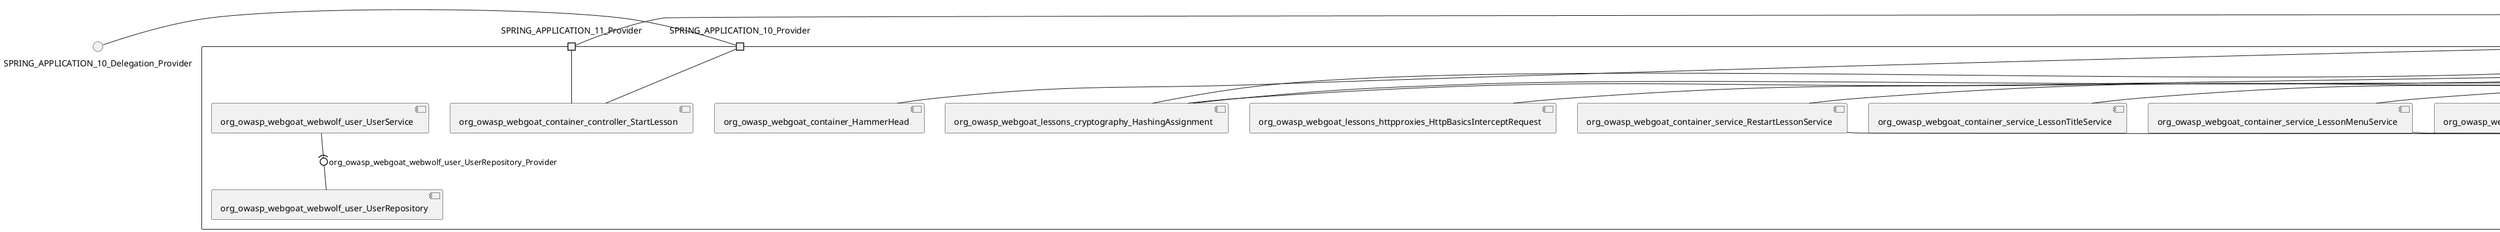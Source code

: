 @startuml
skinparam fixCircleLabelOverlapping true
skinparam componentStyle uml2
() SPRING_APPLICATION_10_Delegation_Provider
() SPRING_APPLICATION_11_Delegation_Provider
() SPRING_APPLICATION_12_Delegation_Provider
() SPRING_APPLICATION_13_Delegation_Provider
() SPRING_APPLICATION_14_Delegation_Provider
() SPRING_APPLICATION_15_Delegation_Provider
() SPRING_APPLICATION_16_Delegation_Provider
() SPRING_APPLICATION_2_Delegation_Provider
() SPRING_APPLICATION_3_Delegation_Provider
() SPRING_APPLICATION_4_Delegation_Provider
() SPRING_APPLICATION_5_Delegation_Provider
() SPRING_APPLICATION_6_Delegation_Provider
() SPRING_APPLICATION_7_Delegation_Provider
() SPRING_APPLICATION_8_Delegation_Provider
() SPRING_APPLICATION_9_Delegation_Provider
() SPRING_APPLICATION_BypassRestrictions_FieldRestrictions_POST_Delegation_Provider
() SPRING_APPLICATION_BypassRestrictions_frontendValidation_POST_Delegation_Provider
() SPRING_APPLICATION_ChromeDevTools_dummy_POST_Delegation_Provider
() SPRING_APPLICATION_ChromeDevTools_network_POST_Delegation_Provider
() SPRING_APPLICATION_CrossSiteScriptingStored_stored_xss_POST_Delegation_Provider
() SPRING_APPLICATION_CrossSiteScriptingStored_stored_xss_follow_up_POST_Delegation_Provider
() SPRING_APPLICATION_CrossSiteScripting_attack1_POST_Delegation_Provider
() SPRING_APPLICATION_CrossSiteScripting_attack3_POST_Delegation_Provider
() SPRING_APPLICATION_CrossSiteScripting_attack4_POST_Delegation_Provider
() SPRING_APPLICATION_CrossSiteScripting_attack5a_GET_Delegation_Provider
() SPRING_APPLICATION_CrossSiteScripting_attack6a_POST_Delegation_Provider
() SPRING_APPLICATION_CrossSiteScripting_dom_follow_up_POST_Delegation_Provider
() SPRING_APPLICATION_CrossSiteScripting_phone_home_xss_POST_Delegation_Provider
() SPRING_APPLICATION_CrossSiteScripting_quiz_GET_POST_Delegation_Provider
() SPRING_APPLICATION_Delegation_Provider
() SPRING_APPLICATION_GET_10_Delegation_Provider
() SPRING_APPLICATION_GET_11_Delegation_Provider
() SPRING_APPLICATION_GET_2_Delegation_Provider
() SPRING_APPLICATION_GET_3_Delegation_Provider
() SPRING_APPLICATION_GET_4_Delegation_Provider
() SPRING_APPLICATION_GET_5_Delegation_Provider
() SPRING_APPLICATION_GET_6_Delegation_Provider
() SPRING_APPLICATION_GET_7_Delegation_Provider
() SPRING_APPLICATION_GET_8_Delegation_Provider
() SPRING_APPLICATION_GET_9_Delegation_Provider
() SPRING_APPLICATION_GET_Delegation_Provider
() SPRING_APPLICATION_HtmlTampering_task_POST_Delegation_Provider
() SPRING_APPLICATION_HttpBasics_attack1_POST_Delegation_Provider
() SPRING_APPLICATION_HttpBasics_attack2_POST_Delegation_Provider
() SPRING_APPLICATION_IDOR_diff_attributes_POST_Delegation_Provider
() SPRING_APPLICATION_IDOR_login_POST_Delegation_Provider
() SPRING_APPLICATION_IDOR_profile_alt_path_POST_Delegation_Provider
() SPRING_APPLICATION_InsecureDeserialization_task_POST_Delegation_Provider
() SPRING_APPLICATION_InsecureLogin_Delegation_Provider
() SPRING_APPLICATION_JWT_decode_POST_Delegation_Provider
() SPRING_APPLICATION_JWT_jku_Delegation_Provider
() SPRING_APPLICATION_JWT_kid_Delegation_Provider
() SPRING_APPLICATION_JWT_quiz_GET_POST_Delegation_Provider
() SPRING_APPLICATION_JWT_refresh_Delegation_Provider
() SPRING_APPLICATION_JWT_secret_POST_Delegation_Provider
() SPRING_APPLICATION_JWT_votings_Delegation_Provider
() SPRING_APPLICATION_LogSpoofing_log_bleeding_POST_Delegation_Provider
() SPRING_APPLICATION_LogSpoofing_log_spoofing_POST_Delegation_Provider
() SPRING_APPLICATION_POST_10_Delegation_Provider
() SPRING_APPLICATION_POST_11_Delegation_Provider
() SPRING_APPLICATION_POST_12_Delegation_Provider
() SPRING_APPLICATION_POST_13_Delegation_Provider
() SPRING_APPLICATION_POST_14_Delegation_Provider
() SPRING_APPLICATION_POST_15_Delegation_Provider
() SPRING_APPLICATION_POST_16_Delegation_Provider
() SPRING_APPLICATION_POST_17_Delegation_Provider
() SPRING_APPLICATION_POST_18_Delegation_Provider
() SPRING_APPLICATION_POST_2_Delegation_Provider
() SPRING_APPLICATION_POST_3_Delegation_Provider
() SPRING_APPLICATION_POST_4_Delegation_Provider
() SPRING_APPLICATION_POST_5_Delegation_Provider
() SPRING_APPLICATION_POST_6_Delegation_Provider
() SPRING_APPLICATION_POST_7_Delegation_Provider
() SPRING_APPLICATION_POST_8_Delegation_Provider
() SPRING_APPLICATION_POST_9_Delegation_Provider
() SPRING_APPLICATION_POST_Delegation_Provider
() SPRING_APPLICATION_PUT_Delegation_Provider
() SPRING_APPLICATION_PasswordReset_ForgotPassword_create_password_reset_link_POST_Delegation_Provider
() SPRING_APPLICATION_PasswordReset_SecurityQuestions_POST_Delegation_Provider
() SPRING_APPLICATION_PasswordReset_reset_Delegation_Provider
() SPRING_APPLICATION_PasswordReset_simple_mail_reset_POST_Delegation_Provider
() SPRING_APPLICATION_PathTraversal_profile_picture_GET_Delegation_Provider
() SPRING_APPLICATION_PathTraversal_profile_picture_fix_GET_Delegation_Provider
() SPRING_APPLICATION_PathTraversal_profile_upload_POST_Delegation_Provider
() SPRING_APPLICATION_PathTraversal_profile_upload_fix_POST_Delegation_Provider
() SPRING_APPLICATION_PathTraversal_profile_upload_remove_user_input_POST_Delegation_Provider
() SPRING_APPLICATION_PathTraversal_random_POST_Delegation_Provider
() SPRING_APPLICATION_PathTraversal_random_picture_GET_Delegation_Provider
() SPRING_APPLICATION_PathTraversal_zip_slip_Delegation_Provider
() SPRING_APPLICATION_SSRF_task1_POST_Delegation_Provider
() SPRING_APPLICATION_SSRF_task2_POST_Delegation_Provider
() SPRING_APPLICATION_SecurePasswords_assignment_POST_Delegation_Provider
() SPRING_APPLICATION_SqlInjectionAdvanced_attack6a_POST_Delegation_Provider
() SPRING_APPLICATION_SqlInjectionAdvanced_attack6b_POST_Delegation_Provider
() SPRING_APPLICATION_SqlInjectionAdvanced_challenge_Login_POST_Delegation_Provider
() SPRING_APPLICATION_SqlInjectionAdvanced_challenge_PUT_Delegation_Provider
() SPRING_APPLICATION_SqlInjectionAdvanced_quiz_GET_POST_Delegation_Provider
() SPRING_APPLICATION_SqlInjectionMitigations_attack10a_POST_Delegation_Provider
() SPRING_APPLICATION_SqlInjectionMitigations_attack10b_POST_Delegation_Provider
() SPRING_APPLICATION_SqlInjectionMitigations_attack12a_POST_Delegation_Provider
() SPRING_APPLICATION_SqlInjectionMitigations_servers_GET_Delegation_Provider
() SPRING_APPLICATION_SqlInjection_assignment5a_POST_Delegation_Provider
() SPRING_APPLICATION_SqlInjection_assignment5b_POST_Delegation_Provider
() SPRING_APPLICATION_SqlInjection_attack10_POST_Delegation_Provider
() SPRING_APPLICATION_SqlInjection_attack2_POST_Delegation_Provider
() SPRING_APPLICATION_SqlInjection_attack3_POST_Delegation_Provider
() SPRING_APPLICATION_SqlInjection_attack4_POST_Delegation_Provider
() SPRING_APPLICATION_SqlInjection_attack5_POST_Delegation_Provider
() SPRING_APPLICATION_SqlInjection_attack8_POST_Delegation_Provider
() SPRING_APPLICATION_SqlInjection_attack9_POST_Delegation_Provider
() SPRING_APPLICATION_SqlOnlyInputValidationOnKeywords_attack_POST_Delegation_Provider
() SPRING_APPLICATION_SqlOnlyInputValidation_attack_POST_Delegation_Provider
() SPRING_APPLICATION_VulnerableComponents_attack1_POST_Delegation_Provider
() SPRING_APPLICATION_WebWolf_GET_Delegation_Provider
() SPRING_APPLICATION_WebWolf_landing_Delegation_Provider
() SPRING_APPLICATION_WebWolf_mail_Delegation_Provider
() SPRING_APPLICATION_challenge_1_POST_Delegation_Provider
() SPRING_APPLICATION_challenge_5_POST_Delegation_Provider
() SPRING_APPLICATION_challenge_7_Delegation_Provider
() SPRING_APPLICATION_challenge_8_Delegation_Provider
() SPRING_APPLICATION_challenge_logo_Delegation_Provider
() SPRING_APPLICATION_cia_quiz_GET_POST_Delegation_Provider
() SPRING_APPLICATION_clientSideFiltering_attack1_POST_Delegation_Provider
() SPRING_APPLICATION_clientSideFiltering_challenge_store_coupons_GET_Delegation_Provider
() SPRING_APPLICATION_clientSideFiltering_getItForFree_POST_Delegation_Provider
() SPRING_APPLICATION_clientSideFiltering_salaries_GET_Delegation_Provider
() SPRING_APPLICATION_crypto_encoding_basic_auth_POST_Delegation_Provider
() SPRING_APPLICATION_crypto_encoding_xor_POST_Delegation_Provider
() SPRING_APPLICATION_crypto_hashing_POST_Delegation_Provider
() SPRING_APPLICATION_crypto_secure_defaults_POST_Delegation_Provider
() SPRING_APPLICATION_crypto_signing_verify_POST_Delegation_Provider
() SPRING_APPLICATION_csrf_feedback_message_POST_Delegation_Provider
() SPRING_APPLICATION_csrf_review_POST_Delegation_Provider
() SPRING_APPLICATION_files_GET_Delegation_Provider
() SPRING_APPLICATION_fileupload_POST_Delegation_Provider
() SPRING_APPLICATION_jwt_Delegation_Provider
() SPRING_APPLICATION_landing_Delegation_Provider
() SPRING_APPLICATION_lesson_template_Delegation_Provider
() SPRING_APPLICATION_login_oauth_mvc_GET_Delegation_Provider
() SPRING_APPLICATION_mail_DELETE_GET_POST_Delegation_Provider
() SPRING_APPLICATION_register_mvc_POST_Delegation_Provider
() SPRING_APPLICATION_registration_GET_Delegation_Provider
() SPRING_APPLICATION_requests_GET_Delegation_Provider
() SPRING_APPLICATION_scoreboard_data_GET_Delegation_Provider
() SPRING_APPLICATION_server_directory_GET_Delegation_Provider
() SPRING_APPLICATION_service_debug_labels_mvc_Delegation_Provider
() SPRING_APPLICATION_service_lessonoverview_mvc_Delegation_Provider
() SPRING_APPLICATION_xxe_comments_GET_Delegation_Provider
rectangle System {
[org_owasp_webgoat_container_HammerHead] [[webgoat-webgoat.repository#_zpd_3m8bEe-mkbE_77s-_Q]]
[org_owasp_webgoat_container_WebWolfRedirect] [[webgoat-webgoat.repository#_zpd_3m8bEe-mkbE_77s-_Q]]
[org_owasp_webgoat_container_controller_StartLesson] [[webgoat-webgoat.repository#_zpd_3m8bEe-mkbE_77s-_Q]]
[org_owasp_webgoat_container_controller_Welcome] [[webgoat-webgoat.repository#_zpd_3m8bEe-mkbE_77s-_Q]]
[org_owasp_webgoat_container_i18n_PluginMessages_Provider] [[webgoat-webgoat.repository#_zpd_3m8bEe-mkbE_77s-_Q]]
[org_owasp_webgoat_container_report_ReportCardController] [[webgoat-webgoat.repository#_zpd_3m8bEe-mkbE_77s-_Q]]
[org_owasp_webgoat_container_service_EnvironmentService] [[webgoat-webgoat.repository#_zpd_3m8bEe-mkbE_77s-_Q]]
[org_owasp_webgoat_container_service_HintService] [[webgoat-webgoat.repository#_zpd_3m8bEe-mkbE_77s-_Q]]
[org_owasp_webgoat_container_service_LabelDebugService] [[webgoat-webgoat.repository#_zpd_3m8bEe-mkbE_77s-_Q]]
[org_owasp_webgoat_container_service_LabelService] [[webgoat-webgoat.repository#_zpd_3m8bEe-mkbE_77s-_Q]]
[org_owasp_webgoat_container_service_LessonInfoService] [[webgoat-webgoat.repository#_zpd_3m8bEe-mkbE_77s-_Q]]
[org_owasp_webgoat_container_service_LessonMenuService] [[webgoat-webgoat.repository#_zpd_3m8bEe-mkbE_77s-_Q]]
[org_owasp_webgoat_container_service_LessonProgressService] [[webgoat-webgoat.repository#_zpd_3m8bEe-mkbE_77s-_Q]]
[org_owasp_webgoat_container_service_LessonTitleService] [[webgoat-webgoat.repository#_zpd_3m8bEe-mkbE_77s-_Q]]
[org_owasp_webgoat_container_service_RestartLessonService] [[webgoat-webgoat.repository#_zpd_3m8bEe-mkbE_77s-_Q]]
[org_owasp_webgoat_container_service_SessionService] [[webgoat-webgoat.repository#_zpd_3m8bEe-mkbE_77s-_Q]]
[org_owasp_webgoat_container_session_UserSessionData_Provider] [[webgoat-webgoat.repository#_zpd_3m8bEe-mkbE_77s-_Q]]
[org_owasp_webgoat_container_session_WebSession_Provider] [[webgoat-webgoat.repository#_zpd_3m8bEe-mkbE_77s-_Q]]
[org_owasp_webgoat_container_users_RegistrationController] [[webgoat-webgoat.repository#_zpd_3m8bEe-mkbE_77s-_Q]]
[org_owasp_webgoat_container_users_Scoreboard] [[webgoat-webgoat.repository#_zpd_3m8bEe-mkbE_77s-_Q]]
[org_owasp_webgoat_container_users_UserProgressRepository] [[webgoat-webgoat.repository#_zpd_3m8bEe-mkbE_77s-_Q]]
[org_owasp_webgoat_container_users_UserRepository] [[webgoat-webgoat.repository#_zpd_3m8bEe-mkbE_77s-_Q]]
[org_owasp_webgoat_container_users_UserService] [[webgoat-webgoat.repository#_zpd_3m8bEe-mkbE_77s-_Q]]
[org_owasp_webgoat_lessons_authbypass_VerifyAccount] [[webgoat-webgoat.repository#_zpd_3m8bEe-mkbE_77s-_Q]]
[org_owasp_webgoat_lessons_bypassrestrictions_BypassRestrictionsFieldRestrictions] [[webgoat-webgoat.repository#_zpd_3m8bEe-mkbE_77s-_Q]]
[org_owasp_webgoat_lessons_bypassrestrictions_BypassRestrictionsFrontendValidation] [[webgoat-webgoat.repository#_zpd_3m8bEe-mkbE_77s-_Q]]
[org_owasp_webgoat_lessons_challenges_FlagController] [[webgoat-webgoat.repository#_zpd_3m8bEe-mkbE_77s-_Q]]
[org_owasp_webgoat_lessons_challenges_challenge1_Assignment1] [[webgoat-webgoat.repository#_zpd_3m8bEe-mkbE_77s-_Q]]
[org_owasp_webgoat_lessons_challenges_challenge1_ImageServlet] [[webgoat-webgoat.repository#_zpd_3m8bEe-mkbE_77s-_Q]]
[org_owasp_webgoat_lessons_challenges_challenge5_Assignment5] [[webgoat-webgoat.repository#_zpd_3m8bEe-mkbE_77s-_Q]]
[org_owasp_webgoat_lessons_challenges_challenge7_Assignment7] [[webgoat-webgoat.repository#_zpd_3m8bEe-mkbE_77s-_Q]]
[org_owasp_webgoat_lessons_challenges_challenge8_Assignment8] [[webgoat-webgoat.repository#_zpd_3m8bEe-mkbE_77s-_Q]]
[org_owasp_webgoat_lessons_chromedevtools_NetworkDummy] [[webgoat-webgoat.repository#_zpd_3m8bEe-mkbE_77s-_Q]]
[org_owasp_webgoat_lessons_chromedevtools_NetworkLesson] [[webgoat-webgoat.repository#_zpd_3m8bEe-mkbE_77s-_Q]]
[org_owasp_webgoat_lessons_cia_CIAQuiz] [[webgoat-webgoat.repository#_zpd_3m8bEe-mkbE_77s-_Q]]
[org_owasp_webgoat_lessons_clientsidefiltering_ClientSideFilteringAssignment] [[webgoat-webgoat.repository#_zpd_3m8bEe-mkbE_77s-_Q]]
[org_owasp_webgoat_lessons_clientsidefiltering_ClientSideFilteringFreeAssignment] [[webgoat-webgoat.repository#_zpd_3m8bEe-mkbE_77s-_Q]]
[org_owasp_webgoat_lessons_clientsidefiltering_Salaries] [[webgoat-webgoat.repository#_zpd_3m8bEe-mkbE_77s-_Q]]
[org_owasp_webgoat_lessons_clientsidefiltering_ShopEndpoint] [[webgoat-webgoat.repository#_zpd_3m8bEe-mkbE_77s-_Q]]
[org_owasp_webgoat_lessons_cryptography_EncodingAssignment] [[webgoat-webgoat.repository#_zpd_3m8bEe-mkbE_77s-_Q]]
[org_owasp_webgoat_lessons_cryptography_HashingAssignment] [[webgoat-webgoat.repository#_zpd_3m8bEe-mkbE_77s-_Q]]
[org_owasp_webgoat_lessons_cryptography_SecureDefaultsAssignment] [[webgoat-webgoat.repository#_zpd_3m8bEe-mkbE_77s-_Q]]
[org_owasp_webgoat_lessons_cryptography_SigningAssignment] [[webgoat-webgoat.repository#_zpd_3m8bEe-mkbE_77s-_Q]]
[org_owasp_webgoat_lessons_cryptography_XOREncodingAssignment] [[webgoat-webgoat.repository#_zpd_3m8bEe-mkbE_77s-_Q]]
[org_owasp_webgoat_lessons_csrf_CSRFConfirmFlag1] [[webgoat-webgoat.repository#_zpd_3m8bEe-mkbE_77s-_Q]]
[org_owasp_webgoat_lessons_csrf_CSRFFeedback] [[webgoat-webgoat.repository#_zpd_3m8bEe-mkbE_77s-_Q]]
[org_owasp_webgoat_lessons_csrf_CSRFGetFlag] [[webgoat-webgoat.repository#_zpd_3m8bEe-mkbE_77s-_Q]]
[org_owasp_webgoat_lessons_csrf_CSRFLogin] [[webgoat-webgoat.repository#_zpd_3m8bEe-mkbE_77s-_Q]]
[org_owasp_webgoat_lessons_csrf_ForgedReviews] [[webgoat-webgoat.repository#_zpd_3m8bEe-mkbE_77s-_Q]]
[org_owasp_webgoat_lessons_csrf_ObjectMapper_Provider] [[webgoat-webgoat.repository#_zpd_3m8bEe-mkbE_77s-_Q]]
[org_owasp_webgoat_lessons_deserialization_InsecureDeserializationTask] [[webgoat-webgoat.repository#_zpd_3m8bEe-mkbE_77s-_Q]]
[org_owasp_webgoat_lessons_hijacksession_HijackSessionAssignment] [[webgoat-webgoat.repository#_zpd_3m8bEe-mkbE_77s-_Q]]
[org_owasp_webgoat_lessons_hijacksession_cas_HijackSessionAuthenticationProvider] [[webgoat-webgoat.repository#_zpd_3m8bEe-mkbE_77s-_Q]]
[org_owasp_webgoat_lessons_htmltampering_HtmlTamperingTask] [[webgoat-webgoat.repository#_zpd_3m8bEe-mkbE_77s-_Q]]
[org_owasp_webgoat_lessons_httpbasics_HttpBasicsLesson] [[webgoat-webgoat.repository#_zpd_3m8bEe-mkbE_77s-_Q]]
[org_owasp_webgoat_lessons_httpbasics_HttpBasicsQuiz] [[webgoat-webgoat.repository#_zpd_3m8bEe-mkbE_77s-_Q]]
[org_owasp_webgoat_lessons_httpproxies_HttpBasicsInterceptRequest] [[webgoat-webgoat.repository#_zpd_3m8bEe-mkbE_77s-_Q]]
[org_owasp_webgoat_lessons_idor_IDORDiffAttributes] [[webgoat-webgoat.repository#_zpd_3m8bEe-mkbE_77s-_Q]]
[org_owasp_webgoat_lessons_idor_IDOREditOtherProfile] [[webgoat-webgoat.repository#_zpd_3m8bEe-mkbE_77s-_Q]]
[org_owasp_webgoat_lessons_idor_IDORLogin] [[webgoat-webgoat.repository#_zpd_3m8bEe-mkbE_77s-_Q]]
[org_owasp_webgoat_lessons_idor_IDORViewOtherProfile] [[webgoat-webgoat.repository#_zpd_3m8bEe-mkbE_77s-_Q]]
[org_owasp_webgoat_lessons_idor_IDORViewOwnProfile] [[webgoat-webgoat.repository#_zpd_3m8bEe-mkbE_77s-_Q]]
[org_owasp_webgoat_lessons_idor_IDORViewOwnProfileAltUrl] [[webgoat-webgoat.repository#_zpd_3m8bEe-mkbE_77s-_Q]]
[org_owasp_webgoat_lessons_insecurelogin_InsecureLoginTask] [[webgoat-webgoat.repository#_zpd_3m8bEe-mkbE_77s-_Q]]
[org_owasp_webgoat_lessons_jwt_JWTDecodeEndpoint] [[webgoat-webgoat.repository#_zpd_3m8bEe-mkbE_77s-_Q]]
[org_owasp_webgoat_lessons_jwt_JWTQuiz] [[webgoat-webgoat.repository#_zpd_3m8bEe-mkbE_77s-_Q]]
[org_owasp_webgoat_lessons_jwt_JWTRefreshEndpoint] [[webgoat-webgoat.repository#_zpd_3m8bEe-mkbE_77s-_Q]]
[org_owasp_webgoat_lessons_jwt_JWTSecretKeyEndpoint] [[webgoat-webgoat.repository#_zpd_3m8bEe-mkbE_77s-_Q]]
[org_owasp_webgoat_lessons_jwt_JWTVotesEndpoint] [[webgoat-webgoat.repository#_zpd_3m8bEe-mkbE_77s-_Q]]
[org_owasp_webgoat_lessons_jwt_claimmisuse_JWTHeaderJKUEndpoint] [[webgoat-webgoat.repository#_zpd_3m8bEe-mkbE_77s-_Q]]
[org_owasp_webgoat_lessons_jwt_claimmisuse_JWTHeaderKIDEndpoint] [[webgoat-webgoat.repository#_zpd_3m8bEe-mkbE_77s-_Q]]
[org_owasp_webgoat_lessons_lessontemplate_SampleAttack] [[webgoat-webgoat.repository#_zpd_3m8bEe-mkbE_77s-_Q]]
[org_owasp_webgoat_lessons_logging_LogBleedingTask] [[webgoat-webgoat.repository#_zpd_3m8bEe-mkbE_77s-_Q]]
[org_owasp_webgoat_lessons_logging_LogSpoofingTask] [[webgoat-webgoat.repository#_zpd_3m8bEe-mkbE_77s-_Q]]
[org_owasp_webgoat_lessons_missingac_MissingFunctionACHiddenMenus] [[webgoat-webgoat.repository#_zpd_3m8bEe-mkbE_77s-_Q]]
[org_owasp_webgoat_lessons_missingac_MissingFunctionACUsers] [[webgoat-webgoat.repository#_zpd_3m8bEe-mkbE_77s-_Q]]
[org_owasp_webgoat_lessons_missingac_MissingFunctionACYourHash] [[webgoat-webgoat.repository#_zpd_3m8bEe-mkbE_77s-_Q]]
[org_owasp_webgoat_lessons_missingac_MissingFunctionACYourHashAdmin] [[webgoat-webgoat.repository#_zpd_3m8bEe-mkbE_77s-_Q]]
[org_owasp_webgoat_lessons_passwordreset_QuestionsAssignment] [[webgoat-webgoat.repository#_zpd_3m8bEe-mkbE_77s-_Q]]
[org_owasp_webgoat_lessons_passwordreset_ResetLinkAssignment] [[webgoat-webgoat.repository#_zpd_3m8bEe-mkbE_77s-_Q]]
[org_owasp_webgoat_lessons_passwordreset_ResetLinkAssignmentForgotPassword] [[webgoat-webgoat.repository#_zpd_3m8bEe-mkbE_77s-_Q]]
[org_owasp_webgoat_lessons_passwordreset_SecurityQuestionAssignment] [[webgoat-webgoat.repository#_zpd_3m8bEe-mkbE_77s-_Q]]
[org_owasp_webgoat_lessons_passwordreset_SimpleMailAssignment] [[webgoat-webgoat.repository#_zpd_3m8bEe-mkbE_77s-_Q]]
[org_owasp_webgoat_lessons_passwordreset_TriedQuestions] [[webgoat-webgoat.repository#_zpd_3m8bEe-mkbE_77s-_Q]]
[org_owasp_webgoat_lessons_pathtraversal_ProfileUpload] [[webgoat-webgoat.repository#_zpd_3m8bEe-mkbE_77s-_Q]]
[org_owasp_webgoat_lessons_pathtraversal_ProfileUploadFix] [[webgoat-webgoat.repository#_zpd_3m8bEe-mkbE_77s-_Q]]
[org_owasp_webgoat_lessons_pathtraversal_ProfileUploadRemoveUserInput] [[webgoat-webgoat.repository#_zpd_3m8bEe-mkbE_77s-_Q]]
[org_owasp_webgoat_lessons_pathtraversal_ProfileUploadRetrieval] [[webgoat-webgoat.repository#_zpd_3m8bEe-mkbE_77s-_Q]]
[org_owasp_webgoat_lessons_pathtraversal_ProfileZipSlip] [[webgoat-webgoat.repository#_zpd_3m8bEe-mkbE_77s-_Q]]
[org_owasp_webgoat_lessons_securepasswords_SecurePasswordsAssignment] [[webgoat-webgoat.repository#_zpd_3m8bEe-mkbE_77s-_Q]]
[org_owasp_webgoat_lessons_spoofcookie_SpoofCookieAssignment] [[webgoat-webgoat.repository#_zpd_3m8bEe-mkbE_77s-_Q]]
[org_owasp_webgoat_lessons_sqlinjection_advanced_SqlInjectionChallenge] [[webgoat-webgoat.repository#_zpd_3m8bEe-mkbE_77s-_Q]]
[org_owasp_webgoat_lessons_sqlinjection_advanced_SqlInjectionChallengeLogin] [[webgoat-webgoat.repository#_zpd_3m8bEe-mkbE_77s-_Q]]
[org_owasp_webgoat_lessons_sqlinjection_advanced_SqlInjectionLesson6a] [[webgoat-webgoat.repository#_zpd_3m8bEe-mkbE_77s-_Q]]
[org_owasp_webgoat_lessons_sqlinjection_advanced_SqlInjectionLesson6b] [[webgoat-webgoat.repository#_zpd_3m8bEe-mkbE_77s-_Q]]
[org_owasp_webgoat_lessons_sqlinjection_advanced_SqlInjectionQuiz] [[webgoat-webgoat.repository#_zpd_3m8bEe-mkbE_77s-_Q]]
[org_owasp_webgoat_lessons_sqlinjection_introduction_SqlInjectionLesson10] [[webgoat-webgoat.repository#_zpd_3m8bEe-mkbE_77s-_Q]]
[org_owasp_webgoat_lessons_sqlinjection_introduction_SqlInjectionLesson2] [[webgoat-webgoat.repository#_zpd_3m8bEe-mkbE_77s-_Q]]
[org_owasp_webgoat_lessons_sqlinjection_introduction_SqlInjectionLesson3] [[webgoat-webgoat.repository#_zpd_3m8bEe-mkbE_77s-_Q]]
[org_owasp_webgoat_lessons_sqlinjection_introduction_SqlInjectionLesson4] [[webgoat-webgoat.repository#_zpd_3m8bEe-mkbE_77s-_Q]]
[org_owasp_webgoat_lessons_sqlinjection_introduction_SqlInjectionLesson5] [[webgoat-webgoat.repository#_zpd_3m8bEe-mkbE_77s-_Q]]
[org_owasp_webgoat_lessons_sqlinjection_introduction_SqlInjectionLesson5a] [[webgoat-webgoat.repository#_zpd_3m8bEe-mkbE_77s-_Q]]
[org_owasp_webgoat_lessons_sqlinjection_introduction_SqlInjectionLesson5b] [[webgoat-webgoat.repository#_zpd_3m8bEe-mkbE_77s-_Q]]
[org_owasp_webgoat_lessons_sqlinjection_introduction_SqlInjectionLesson8] [[webgoat-webgoat.repository#_zpd_3m8bEe-mkbE_77s-_Q]]
[org_owasp_webgoat_lessons_sqlinjection_introduction_SqlInjectionLesson9] [[webgoat-webgoat.repository#_zpd_3m8bEe-mkbE_77s-_Q]]
[org_owasp_webgoat_lessons_sqlinjection_mitigation_Servers] [[webgoat-webgoat.repository#_zpd_3m8bEe-mkbE_77s-_Q]]
[org_owasp_webgoat_lessons_sqlinjection_mitigation_SqlInjectionLesson10a] [[webgoat-webgoat.repository#_zpd_3m8bEe-mkbE_77s-_Q]]
[org_owasp_webgoat_lessons_sqlinjection_mitigation_SqlInjectionLesson10b] [[webgoat-webgoat.repository#_zpd_3m8bEe-mkbE_77s-_Q]]
[org_owasp_webgoat_lessons_sqlinjection_mitigation_SqlInjectionLesson13] [[webgoat-webgoat.repository#_zpd_3m8bEe-mkbE_77s-_Q]]
[org_owasp_webgoat_lessons_sqlinjection_mitigation_SqlOnlyInputValidation] [[webgoat-webgoat.repository#_zpd_3m8bEe-mkbE_77s-_Q]]
[org_owasp_webgoat_lessons_sqlinjection_mitigation_SqlOnlyInputValidationOnKeywords] [[webgoat-webgoat.repository#_zpd_3m8bEe-mkbE_77s-_Q]]
[org_owasp_webgoat_lessons_ssrf_SSRFTask1] [[webgoat-webgoat.repository#_zpd_3m8bEe-mkbE_77s-_Q]]
[org_owasp_webgoat_lessons_ssrf_SSRFTask2] [[webgoat-webgoat.repository#_zpd_3m8bEe-mkbE_77s-_Q]]
[org_owasp_webgoat_lessons_vulnerablecomponents_VulnerableComponentsLesson] [[webgoat-webgoat.repository#_zpd_3m8bEe-mkbE_77s-_Q]]
[org_owasp_webgoat_lessons_webwolfintroduction_LandingAssignment] [[webgoat-webgoat.repository#_zpd_3m8bEe-mkbE_77s-_Q]]
[org_owasp_webgoat_lessons_webwolfintroduction_MailAssignment] [[webgoat-webgoat.repository#_zpd_3m8bEe-mkbE_77s-_Q]]
[org_owasp_webgoat_lessons_xss_CrossSiteScriptingLesson1] [[webgoat-webgoat.repository#_zpd_3m8bEe-mkbE_77s-_Q]]
[org_owasp_webgoat_lessons_xss_CrossSiteScriptingLesson3] [[webgoat-webgoat.repository#_zpd_3m8bEe-mkbE_77s-_Q]]
[org_owasp_webgoat_lessons_xss_CrossSiteScriptingLesson4] [[webgoat-webgoat.repository#_zpd_3m8bEe-mkbE_77s-_Q]]
[org_owasp_webgoat_lessons_xss_CrossSiteScriptingLesson5a] [[webgoat-webgoat.repository#_zpd_3m8bEe-mkbE_77s-_Q]]
[org_owasp_webgoat_lessons_xss_CrossSiteScriptingLesson6a] [[webgoat-webgoat.repository#_zpd_3m8bEe-mkbE_77s-_Q]]
[org_owasp_webgoat_lessons_xss_CrossSiteScriptingQuiz] [[webgoat-webgoat.repository#_zpd_3m8bEe-mkbE_77s-_Q]]
[org_owasp_webgoat_lessons_xss_DOMCrossSiteScripting] [[webgoat-webgoat.repository#_zpd_3m8bEe-mkbE_77s-_Q]]
[org_owasp_webgoat_lessons_xss_DOMCrossSiteScriptingVerifier] [[webgoat-webgoat.repository#_zpd_3m8bEe-mkbE_77s-_Q]]
[org_owasp_webgoat_lessons_xss_stored_StoredCrossSiteScriptingVerifier] [[webgoat-webgoat.repository#_zpd_3m8bEe-mkbE_77s-_Q]]
[org_owasp_webgoat_lessons_xss_stored_StoredXssComments] [[webgoat-webgoat.repository#_zpd_3m8bEe-mkbE_77s-_Q]]
[org_owasp_webgoat_lessons_xxe_BlindSendFileAssignment] [[webgoat-webgoat.repository#_zpd_3m8bEe-mkbE_77s-_Q]]
[org_owasp_webgoat_lessons_xxe_CommentsCache] [[webgoat-webgoat.repository#_zpd_3m8bEe-mkbE_77s-_Q]]
[org_owasp_webgoat_lessons_xxe_CommentsEndpoint] [[webgoat-webgoat.repository#_zpd_3m8bEe-mkbE_77s-_Q]]
[org_owasp_webgoat_lessons_xxe_ContentTypeAssignment] [[webgoat-webgoat.repository#_zpd_3m8bEe-mkbE_77s-_Q]]
[org_owasp_webgoat_lessons_xxe_SimpleXXE] [[webgoat-webgoat.repository#_zpd_3m8bEe-mkbE_77s-_Q]]
[org_owasp_webgoat_webwolf_FileServer] [[webgoat-webgoat.repository#_zpd_3m8bEe-mkbE_77s-_Q]]
[org_owasp_webgoat_webwolf_jwt_JWTController] [[webgoat-webgoat.repository#_zpd_3m8bEe-mkbE_77s-_Q]]
[org_owasp_webgoat_webwolf_mailbox_MailboxController] [[webgoat-webgoat.repository#_zpd_3m8bEe-mkbE_77s-_Q]]
[org_owasp_webgoat_webwolf_mailbox_MailboxRepository] [[webgoat-webgoat.repository#_zpd_3m8bEe-mkbE_77s-_Q]]
[org_owasp_webgoat_webwolf_requests_LandingPage] [[webgoat-webgoat.repository#_zpd_3m8bEe-mkbE_77s-_Q]]
[org_owasp_webgoat_webwolf_requests_Requests] [[webgoat-webgoat.repository#_zpd_3m8bEe-mkbE_77s-_Q]]
[org_owasp_webgoat_webwolf_user_UserRepository] [[webgoat-webgoat.repository#_zpd_3m8bEe-mkbE_77s-_Q]]
[org_owasp_webgoat_webwolf_user_UserService] [[webgoat-webgoat.repository#_zpd_3m8bEe-mkbE_77s-_Q]]
port SPRING_APPLICATION_10_Provider
SPRING_APPLICATION_10_Delegation_Provider - SPRING_APPLICATION_10_Provider
SPRING_APPLICATION_10_Provider - [org_owasp_webgoat_container_controller_StartLesson]
port SPRING_APPLICATION_11_Provider
SPRING_APPLICATION_11_Delegation_Provider - SPRING_APPLICATION_11_Provider
SPRING_APPLICATION_11_Provider - [org_owasp_webgoat_container_controller_StartLesson]
port SPRING_APPLICATION_12_Provider
SPRING_APPLICATION_12_Delegation_Provider - SPRING_APPLICATION_12_Provider
SPRING_APPLICATION_12_Provider - [org_owasp_webgoat_lessons_cryptography_HashingAssignment]
port SPRING_APPLICATION_13_Provider
SPRING_APPLICATION_13_Delegation_Provider - SPRING_APPLICATION_13_Provider
SPRING_APPLICATION_13_Provider - [org_owasp_webgoat_container_HammerHead]
port SPRING_APPLICATION_14_Provider
SPRING_APPLICATION_14_Delegation_Provider - SPRING_APPLICATION_14_Provider
SPRING_APPLICATION_14_Provider - [org_owasp_webgoat_lessons_cryptography_HashingAssignment]
port SPRING_APPLICATION_15_Provider
SPRING_APPLICATION_15_Delegation_Provider - SPRING_APPLICATION_15_Provider
SPRING_APPLICATION_15_Provider - [org_owasp_webgoat_webwolf_FileServer]
port SPRING_APPLICATION_16_Provider
SPRING_APPLICATION_16_Delegation_Provider - SPRING_APPLICATION_16_Provider
SPRING_APPLICATION_16_Provider - [org_owasp_webgoat_lessons_httpproxies_HttpBasicsInterceptRequest]
port SPRING_APPLICATION_2_Provider
SPRING_APPLICATION_2_Delegation_Provider - SPRING_APPLICATION_2_Provider
SPRING_APPLICATION_2_Provider - [org_owasp_webgoat_container_service_RestartLessonService]
port SPRING_APPLICATION_3_Provider
SPRING_APPLICATION_3_Delegation_Provider - SPRING_APPLICATION_3_Provider
SPRING_APPLICATION_3_Provider - [org_owasp_webgoat_container_service_LessonTitleService]
port SPRING_APPLICATION_4_Provider
SPRING_APPLICATION_4_Delegation_Provider - SPRING_APPLICATION_4_Provider
SPRING_APPLICATION_4_Provider - [org_owasp_webgoat_lessons_cryptography_SigningAssignment]
port SPRING_APPLICATION_5_Provider
SPRING_APPLICATION_5_Delegation_Provider - SPRING_APPLICATION_5_Provider
SPRING_APPLICATION_5_Provider - [org_owasp_webgoat_lessons_xxe_SimpleXXE]
port SPRING_APPLICATION_6_Provider
SPRING_APPLICATION_6_Delegation_Provider - SPRING_APPLICATION_6_Provider
SPRING_APPLICATION_6_Provider - [org_owasp_webgoat_lessons_jwt_JWTSecretKeyEndpoint]
port SPRING_APPLICATION_7_Provider
SPRING_APPLICATION_7_Delegation_Provider - SPRING_APPLICATION_7_Provider
SPRING_APPLICATION_7_Provider - [org_owasp_webgoat_container_service_LessonMenuService]
port SPRING_APPLICATION_8_Provider
SPRING_APPLICATION_8_Delegation_Provider - SPRING_APPLICATION_8_Provider
SPRING_APPLICATION_8_Provider - [org_owasp_webgoat_container_service_LessonInfoService]
port SPRING_APPLICATION_9_Provider
SPRING_APPLICATION_9_Delegation_Provider - SPRING_APPLICATION_9_Provider
SPRING_APPLICATION_9_Provider - [org_owasp_webgoat_container_service_SessionService]
port SPRING_APPLICATION_BypassRestrictions_FieldRestrictions_POST_Provider
SPRING_APPLICATION_BypassRestrictions_FieldRestrictions_POST_Delegation_Provider - SPRING_APPLICATION_BypassRestrictions_FieldRestrictions_POST_Provider
SPRING_APPLICATION_BypassRestrictions_FieldRestrictions_POST_Provider - [org_owasp_webgoat_lessons_bypassrestrictions_BypassRestrictionsFieldRestrictions]
port SPRING_APPLICATION_BypassRestrictions_frontendValidation_POST_Provider
SPRING_APPLICATION_BypassRestrictions_frontendValidation_POST_Delegation_Provider - SPRING_APPLICATION_BypassRestrictions_frontendValidation_POST_Provider
SPRING_APPLICATION_BypassRestrictions_frontendValidation_POST_Provider - [org_owasp_webgoat_lessons_bypassrestrictions_BypassRestrictionsFrontendValidation]
port SPRING_APPLICATION_ChromeDevTools_dummy_POST_Provider
SPRING_APPLICATION_ChromeDevTools_dummy_POST_Delegation_Provider - SPRING_APPLICATION_ChromeDevTools_dummy_POST_Provider
SPRING_APPLICATION_ChromeDevTools_dummy_POST_Provider - [org_owasp_webgoat_lessons_chromedevtools_NetworkDummy]
port SPRING_APPLICATION_ChromeDevTools_network_POST_Provider
SPRING_APPLICATION_ChromeDevTools_network_POST_Delegation_Provider - SPRING_APPLICATION_ChromeDevTools_network_POST_Provider
SPRING_APPLICATION_ChromeDevTools_network_POST_Provider - [org_owasp_webgoat_lessons_chromedevtools_NetworkLesson]
port SPRING_APPLICATION_CrossSiteScriptingStored_stored_xss_POST_Provider
SPRING_APPLICATION_CrossSiteScriptingStored_stored_xss_POST_Delegation_Provider - SPRING_APPLICATION_CrossSiteScriptingStored_stored_xss_POST_Provider
SPRING_APPLICATION_CrossSiteScriptingStored_stored_xss_POST_Provider - [org_owasp_webgoat_lessons_xss_stored_StoredXssComments]
port SPRING_APPLICATION_CrossSiteScriptingStored_stored_xss_follow_up_POST_Provider
SPRING_APPLICATION_CrossSiteScriptingStored_stored_xss_follow_up_POST_Delegation_Provider - SPRING_APPLICATION_CrossSiteScriptingStored_stored_xss_follow_up_POST_Provider
SPRING_APPLICATION_CrossSiteScriptingStored_stored_xss_follow_up_POST_Provider - [org_owasp_webgoat_lessons_xss_stored_StoredCrossSiteScriptingVerifier]
port SPRING_APPLICATION_CrossSiteScripting_attack1_POST_Provider
SPRING_APPLICATION_CrossSiteScripting_attack1_POST_Delegation_Provider - SPRING_APPLICATION_CrossSiteScripting_attack1_POST_Provider
SPRING_APPLICATION_CrossSiteScripting_attack1_POST_Provider - [org_owasp_webgoat_lessons_xss_CrossSiteScriptingLesson1]
port SPRING_APPLICATION_CrossSiteScripting_attack3_POST_Provider
SPRING_APPLICATION_CrossSiteScripting_attack3_POST_Delegation_Provider - SPRING_APPLICATION_CrossSiteScripting_attack3_POST_Provider
SPRING_APPLICATION_CrossSiteScripting_attack3_POST_Provider - [org_owasp_webgoat_lessons_xss_CrossSiteScriptingLesson3]
port SPRING_APPLICATION_CrossSiteScripting_attack4_POST_Provider
SPRING_APPLICATION_CrossSiteScripting_attack4_POST_Delegation_Provider - SPRING_APPLICATION_CrossSiteScripting_attack4_POST_Provider
SPRING_APPLICATION_CrossSiteScripting_attack4_POST_Provider - [org_owasp_webgoat_lessons_xss_CrossSiteScriptingLesson4]
port SPRING_APPLICATION_CrossSiteScripting_attack5a_GET_Provider
SPRING_APPLICATION_CrossSiteScripting_attack5a_GET_Delegation_Provider - SPRING_APPLICATION_CrossSiteScripting_attack5a_GET_Provider
SPRING_APPLICATION_CrossSiteScripting_attack5a_GET_Provider - [org_owasp_webgoat_lessons_xss_CrossSiteScriptingLesson5a]
port SPRING_APPLICATION_CrossSiteScripting_attack6a_POST_Provider
SPRING_APPLICATION_CrossSiteScripting_attack6a_POST_Delegation_Provider - SPRING_APPLICATION_CrossSiteScripting_attack6a_POST_Provider
SPRING_APPLICATION_CrossSiteScripting_attack6a_POST_Provider - [org_owasp_webgoat_lessons_xss_CrossSiteScriptingLesson6a]
port SPRING_APPLICATION_CrossSiteScripting_dom_follow_up_POST_Provider
SPRING_APPLICATION_CrossSiteScripting_dom_follow_up_POST_Delegation_Provider - SPRING_APPLICATION_CrossSiteScripting_dom_follow_up_POST_Provider
SPRING_APPLICATION_CrossSiteScripting_dom_follow_up_POST_Provider - [org_owasp_webgoat_lessons_xss_DOMCrossSiteScriptingVerifier]
port SPRING_APPLICATION_CrossSiteScripting_phone_home_xss_POST_Provider
SPRING_APPLICATION_CrossSiteScripting_phone_home_xss_POST_Delegation_Provider - SPRING_APPLICATION_CrossSiteScripting_phone_home_xss_POST_Provider
SPRING_APPLICATION_CrossSiteScripting_phone_home_xss_POST_Provider - [org_owasp_webgoat_lessons_xss_DOMCrossSiteScripting]
port SPRING_APPLICATION_CrossSiteScripting_quiz_GET_POST_Provider
SPRING_APPLICATION_CrossSiteScripting_quiz_GET_POST_Delegation_Provider - SPRING_APPLICATION_CrossSiteScripting_quiz_GET_POST_Provider
SPRING_APPLICATION_CrossSiteScripting_quiz_GET_POST_Provider - [org_owasp_webgoat_lessons_xss_CrossSiteScriptingQuiz]
port SPRING_APPLICATION_Provider
SPRING_APPLICATION_Delegation_Provider - SPRING_APPLICATION_Provider
SPRING_APPLICATION_Provider - [org_owasp_webgoat_container_service_LabelDebugService]
port SPRING_APPLICATION_GET_10_Provider
SPRING_APPLICATION_GET_10_Delegation_Provider - SPRING_APPLICATION_GET_10_Provider
SPRING_APPLICATION_GET_10_Provider - [org_owasp_webgoat_lessons_missingac_MissingFunctionACUsers]
port SPRING_APPLICATION_GET_11_Provider
SPRING_APPLICATION_GET_11_Delegation_Provider - SPRING_APPLICATION_GET_11_Provider
SPRING_APPLICATION_GET_11_Provider - [org_owasp_webgoat_container_report_ReportCardController]
port SPRING_APPLICATION_GET_2_Provider
SPRING_APPLICATION_GET_2_Delegation_Provider - SPRING_APPLICATION_GET_2_Provider
SPRING_APPLICATION_GET_2_Provider - [org_owasp_webgoat_container_service_LabelService]
port SPRING_APPLICATION_GET_3_Provider
SPRING_APPLICATION_GET_3_Delegation_Provider - SPRING_APPLICATION_GET_3_Provider
SPRING_APPLICATION_GET_3_Provider - [org_owasp_webgoat_lessons_idor_IDORViewOtherProfile]
port SPRING_APPLICATION_GET_4_Provider
SPRING_APPLICATION_GET_4_Delegation_Provider - SPRING_APPLICATION_GET_4_Provider
SPRING_APPLICATION_GET_4_Provider - [org_owasp_webgoat_lessons_csrf_ForgedReviews]
port SPRING_APPLICATION_GET_5_Provider
SPRING_APPLICATION_GET_5_Delegation_Provider - SPRING_APPLICATION_GET_5_Provider
SPRING_APPLICATION_GET_5_Provider - [org_owasp_webgoat_lessons_idor_IDORViewOwnProfile]
port SPRING_APPLICATION_GET_6_Provider
SPRING_APPLICATION_GET_6_Delegation_Provider - SPRING_APPLICATION_GET_6_Provider
SPRING_APPLICATION_GET_6_Provider - [org_owasp_webgoat_lessons_cryptography_EncodingAssignment]
port SPRING_APPLICATION_GET_7_Provider
SPRING_APPLICATION_GET_7_Delegation_Provider - SPRING_APPLICATION_GET_7_Provider
SPRING_APPLICATION_GET_7_Provider - [org_owasp_webgoat_lessons_xss_stored_StoredXssComments]
port SPRING_APPLICATION_GET_8_Provider
SPRING_APPLICATION_GET_8_Delegation_Provider - SPRING_APPLICATION_GET_8_Provider
SPRING_APPLICATION_GET_8_Provider - [org_owasp_webgoat_container_service_HintService]
port SPRING_APPLICATION_GET_9_Provider
SPRING_APPLICATION_GET_9_Delegation_Provider - SPRING_APPLICATION_GET_9_Provider
SPRING_APPLICATION_GET_9_Provider - [org_owasp_webgoat_container_controller_Welcome]
port SPRING_APPLICATION_GET_Provider
SPRING_APPLICATION_GET_Delegation_Provider - SPRING_APPLICATION_GET_Provider
SPRING_APPLICATION_GET_Provider - [org_owasp_webgoat_lessons_spoofcookie_SpoofCookieAssignment]
port SPRING_APPLICATION_HtmlTampering_task_POST_Provider
SPRING_APPLICATION_HtmlTampering_task_POST_Delegation_Provider - SPRING_APPLICATION_HtmlTampering_task_POST_Provider
SPRING_APPLICATION_HtmlTampering_task_POST_Provider - [org_owasp_webgoat_lessons_htmltampering_HtmlTamperingTask]
port SPRING_APPLICATION_HttpBasics_attack1_POST_Provider
SPRING_APPLICATION_HttpBasics_attack1_POST_Delegation_Provider - SPRING_APPLICATION_HttpBasics_attack1_POST_Provider
SPRING_APPLICATION_HttpBasics_attack1_POST_Provider - [org_owasp_webgoat_lessons_httpbasics_HttpBasicsLesson]
port SPRING_APPLICATION_HttpBasics_attack2_POST_Provider
SPRING_APPLICATION_HttpBasics_attack2_POST_Delegation_Provider - SPRING_APPLICATION_HttpBasics_attack2_POST_Provider
SPRING_APPLICATION_HttpBasics_attack2_POST_Provider - [org_owasp_webgoat_lessons_httpbasics_HttpBasicsQuiz]
port SPRING_APPLICATION_IDOR_diff_attributes_POST_Provider
SPRING_APPLICATION_IDOR_diff_attributes_POST_Delegation_Provider - SPRING_APPLICATION_IDOR_diff_attributes_POST_Provider
SPRING_APPLICATION_IDOR_diff_attributes_POST_Provider - [org_owasp_webgoat_lessons_idor_IDORDiffAttributes]
port SPRING_APPLICATION_IDOR_login_POST_Provider
SPRING_APPLICATION_IDOR_login_POST_Delegation_Provider - SPRING_APPLICATION_IDOR_login_POST_Provider
SPRING_APPLICATION_IDOR_login_POST_Provider - [org_owasp_webgoat_lessons_idor_IDORLogin]
port SPRING_APPLICATION_IDOR_profile_alt_path_POST_Provider
SPRING_APPLICATION_IDOR_profile_alt_path_POST_Delegation_Provider - SPRING_APPLICATION_IDOR_profile_alt_path_POST_Provider
SPRING_APPLICATION_IDOR_profile_alt_path_POST_Provider - [org_owasp_webgoat_lessons_idor_IDORViewOwnProfileAltUrl]
port SPRING_APPLICATION_InsecureDeserialization_task_POST_Provider
SPRING_APPLICATION_InsecureDeserialization_task_POST_Delegation_Provider - SPRING_APPLICATION_InsecureDeserialization_task_POST_Provider
SPRING_APPLICATION_InsecureDeserialization_task_POST_Provider - [org_owasp_webgoat_lessons_deserialization_InsecureDeserializationTask]
port SPRING_APPLICATION_InsecureLogin_Provider
SPRING_APPLICATION_InsecureLogin_Delegation_Provider - SPRING_APPLICATION_InsecureLogin_Provider
SPRING_APPLICATION_InsecureLogin_Provider - [org_owasp_webgoat_lessons_insecurelogin_InsecureLoginTask]
port SPRING_APPLICATION_JWT_decode_POST_Provider
SPRING_APPLICATION_JWT_decode_POST_Delegation_Provider - SPRING_APPLICATION_JWT_decode_POST_Provider
SPRING_APPLICATION_JWT_decode_POST_Provider - [org_owasp_webgoat_lessons_jwt_JWTDecodeEndpoint]
port SPRING_APPLICATION_JWT_jku_Provider
SPRING_APPLICATION_JWT_jku_Delegation_Provider - SPRING_APPLICATION_JWT_jku_Provider
SPRING_APPLICATION_JWT_jku_Provider - [org_owasp_webgoat_lessons_jwt_claimmisuse_JWTHeaderJKUEndpoint]
port SPRING_APPLICATION_JWT_kid_Provider
SPRING_APPLICATION_JWT_kid_Delegation_Provider - SPRING_APPLICATION_JWT_kid_Provider
SPRING_APPLICATION_JWT_kid_Provider - [org_owasp_webgoat_lessons_jwt_claimmisuse_JWTHeaderKIDEndpoint]
port SPRING_APPLICATION_JWT_quiz_GET_POST_Provider
SPRING_APPLICATION_JWT_quiz_GET_POST_Delegation_Provider - SPRING_APPLICATION_JWT_quiz_GET_POST_Provider
SPRING_APPLICATION_JWT_quiz_GET_POST_Provider - [org_owasp_webgoat_lessons_jwt_JWTQuiz]
port SPRING_APPLICATION_JWT_refresh_Provider
SPRING_APPLICATION_JWT_refresh_Delegation_Provider - SPRING_APPLICATION_JWT_refresh_Provider
SPRING_APPLICATION_JWT_refresh_Provider - [org_owasp_webgoat_lessons_jwt_JWTRefreshEndpoint]
port SPRING_APPLICATION_JWT_secret_POST_Provider
SPRING_APPLICATION_JWT_secret_POST_Delegation_Provider - SPRING_APPLICATION_JWT_secret_POST_Provider
SPRING_APPLICATION_JWT_secret_POST_Provider - [org_owasp_webgoat_lessons_jwt_JWTSecretKeyEndpoint]
port SPRING_APPLICATION_JWT_votings_Provider
SPRING_APPLICATION_JWT_votings_Delegation_Provider - SPRING_APPLICATION_JWT_votings_Provider
SPRING_APPLICATION_JWT_votings_Provider - [org_owasp_webgoat_lessons_jwt_JWTVotesEndpoint]
port SPRING_APPLICATION_LogSpoofing_log_bleeding_POST_Provider
SPRING_APPLICATION_LogSpoofing_log_bleeding_POST_Delegation_Provider - SPRING_APPLICATION_LogSpoofing_log_bleeding_POST_Provider
SPRING_APPLICATION_LogSpoofing_log_bleeding_POST_Provider - [org_owasp_webgoat_lessons_logging_LogBleedingTask]
port SPRING_APPLICATION_LogSpoofing_log_spoofing_POST_Provider
SPRING_APPLICATION_LogSpoofing_log_spoofing_POST_Delegation_Provider - SPRING_APPLICATION_LogSpoofing_log_spoofing_POST_Provider
SPRING_APPLICATION_LogSpoofing_log_spoofing_POST_Provider - [org_owasp_webgoat_lessons_logging_LogSpoofingTask]
port SPRING_APPLICATION_POST_10_Provider
SPRING_APPLICATION_POST_10_Delegation_Provider - SPRING_APPLICATION_POST_10_Provider
SPRING_APPLICATION_POST_10_Provider - [org_owasp_webgoat_lessons_csrf_CSRFGetFlag]
port SPRING_APPLICATION_POST_11_Provider
SPRING_APPLICATION_POST_11_Delegation_Provider - SPRING_APPLICATION_POST_11_Provider
SPRING_APPLICATION_POST_11_Provider - [org_owasp_webgoat_lessons_csrf_CSRFFeedback]
port SPRING_APPLICATION_POST_12_Provider
SPRING_APPLICATION_POST_12_Delegation_Provider - SPRING_APPLICATION_POST_12_Provider
SPRING_APPLICATION_POST_12_Provider - [org_owasp_webgoat_lessons_xxe_SimpleXXE]
port SPRING_APPLICATION_POST_13_Provider
SPRING_APPLICATION_POST_13_Delegation_Provider - SPRING_APPLICATION_POST_13_Provider
SPRING_APPLICATION_POST_13_Provider - [org_owasp_webgoat_lessons_xxe_BlindSendFileAssignment]
port SPRING_APPLICATION_POST_14_Provider
SPRING_APPLICATION_POST_14_Delegation_Provider - SPRING_APPLICATION_POST_14_Provider
SPRING_APPLICATION_POST_14_Provider - [org_owasp_webgoat_lessons_missingac_MissingFunctionACHiddenMenus]
port SPRING_APPLICATION_POST_15_Provider
SPRING_APPLICATION_POST_15_Delegation_Provider - SPRING_APPLICATION_POST_15_Provider
SPRING_APPLICATION_POST_15_Provider - [org_owasp_webgoat_lessons_missingac_MissingFunctionACYourHashAdmin]
port SPRING_APPLICATION_POST_16_Provider
SPRING_APPLICATION_POST_16_Delegation_Provider - SPRING_APPLICATION_POST_16_Provider
SPRING_APPLICATION_POST_16_Provider - [org_owasp_webgoat_lessons_missingac_MissingFunctionACUsers]
port SPRING_APPLICATION_POST_17_Provider
SPRING_APPLICATION_POST_17_Delegation_Provider - SPRING_APPLICATION_POST_17_Provider
SPRING_APPLICATION_POST_17_Provider - [org_owasp_webgoat_lessons_authbypass_VerifyAccount]
port SPRING_APPLICATION_POST_18_Provider
SPRING_APPLICATION_POST_18_Delegation_Provider - SPRING_APPLICATION_POST_18_Provider
SPRING_APPLICATION_POST_18_Provider - [org_owasp_webgoat_lessons_xxe_ContentTypeAssignment]
port SPRING_APPLICATION_POST_2_Provider
SPRING_APPLICATION_POST_2_Delegation_Provider - SPRING_APPLICATION_POST_2_Provider
SPRING_APPLICATION_POST_2_Provider - [org_owasp_webgoat_lessons_csrf_CSRFConfirmFlag1]
port SPRING_APPLICATION_POST_3_Provider
SPRING_APPLICATION_POST_3_Delegation_Provider - SPRING_APPLICATION_POST_3_Provider
SPRING_APPLICATION_POST_3_Provider - [org_owasp_webgoat_lessons_missingac_MissingFunctionACYourHash]
port SPRING_APPLICATION_POST_4_Provider
SPRING_APPLICATION_POST_4_Delegation_Provider - SPRING_APPLICATION_POST_4_Provider
SPRING_APPLICATION_POST_4_Provider - [org_owasp_webgoat_lessons_hijacksession_HijackSessionAssignment]
port SPRING_APPLICATION_POST_5_Provider
SPRING_APPLICATION_POST_5_Delegation_Provider - SPRING_APPLICATION_POST_5_Provider
SPRING_APPLICATION_POST_5_Provider - [org_owasp_webgoat_lessons_challenges_FlagController]
port SPRING_APPLICATION_POST_6_Provider
SPRING_APPLICATION_POST_6_Delegation_Provider - SPRING_APPLICATION_POST_6_Provider
SPRING_APPLICATION_POST_6_Provider - [org_owasp_webgoat_lessons_passwordreset_QuestionsAssignment]
port SPRING_APPLICATION_POST_7_Provider
SPRING_APPLICATION_POST_7_Delegation_Provider - SPRING_APPLICATION_POST_7_Provider
SPRING_APPLICATION_POST_7_Provider - [org_owasp_webgoat_lessons_passwordreset_SimpleMailAssignment]
port SPRING_APPLICATION_POST_8_Provider
SPRING_APPLICATION_POST_8_Delegation_Provider - SPRING_APPLICATION_POST_8_Provider
SPRING_APPLICATION_POST_8_Provider - [org_owasp_webgoat_lessons_csrf_CSRFLogin]
port SPRING_APPLICATION_POST_9_Provider
SPRING_APPLICATION_POST_9_Delegation_Provider - SPRING_APPLICATION_POST_9_Provider
SPRING_APPLICATION_POST_9_Provider - [org_owasp_webgoat_lessons_chromedevtools_NetworkLesson]
port SPRING_APPLICATION_POST_Provider
SPRING_APPLICATION_POST_Delegation_Provider - SPRING_APPLICATION_POST_Provider
SPRING_APPLICATION_POST_Provider - [org_owasp_webgoat_lessons_spoofcookie_SpoofCookieAssignment]
port SPRING_APPLICATION_PUT_Provider
SPRING_APPLICATION_PUT_Delegation_Provider - SPRING_APPLICATION_PUT_Provider
SPRING_APPLICATION_PUT_Provider - [org_owasp_webgoat_lessons_idor_IDOREditOtherProfile]
port SPRING_APPLICATION_PasswordReset_ForgotPassword_create_password_reset_link_POST_Provider
SPRING_APPLICATION_PasswordReset_ForgotPassword_create_password_reset_link_POST_Delegation_Provider - SPRING_APPLICATION_PasswordReset_ForgotPassword_create_password_reset_link_POST_Provider
SPRING_APPLICATION_PasswordReset_ForgotPassword_create_password_reset_link_POST_Provider - [org_owasp_webgoat_lessons_passwordreset_ResetLinkAssignmentForgotPassword]
port SPRING_APPLICATION_PasswordReset_SecurityQuestions_POST_Provider
SPRING_APPLICATION_PasswordReset_SecurityQuestions_POST_Delegation_Provider - SPRING_APPLICATION_PasswordReset_SecurityQuestions_POST_Provider
SPRING_APPLICATION_PasswordReset_SecurityQuestions_POST_Provider - [org_owasp_webgoat_lessons_passwordreset_SecurityQuestionAssignment]
port SPRING_APPLICATION_PasswordReset_reset_Provider
SPRING_APPLICATION_PasswordReset_reset_Delegation_Provider - SPRING_APPLICATION_PasswordReset_reset_Provider
SPRING_APPLICATION_PasswordReset_reset_Provider - [org_owasp_webgoat_lessons_passwordreset_ResetLinkAssignment]
port SPRING_APPLICATION_PasswordReset_simple_mail_reset_POST_Provider
SPRING_APPLICATION_PasswordReset_simple_mail_reset_POST_Delegation_Provider - SPRING_APPLICATION_PasswordReset_simple_mail_reset_POST_Provider
SPRING_APPLICATION_PasswordReset_simple_mail_reset_POST_Provider - [org_owasp_webgoat_lessons_passwordreset_SimpleMailAssignment]
port SPRING_APPLICATION_PathTraversal_profile_picture_GET_Provider
SPRING_APPLICATION_PathTraversal_profile_picture_GET_Delegation_Provider - SPRING_APPLICATION_PathTraversal_profile_picture_GET_Provider
SPRING_APPLICATION_PathTraversal_profile_picture_GET_Provider - [org_owasp_webgoat_lessons_pathtraversal_ProfileUpload]
port SPRING_APPLICATION_PathTraversal_profile_picture_fix_GET_Provider
SPRING_APPLICATION_PathTraversal_profile_picture_fix_GET_Delegation_Provider - SPRING_APPLICATION_PathTraversal_profile_picture_fix_GET_Provider
SPRING_APPLICATION_PathTraversal_profile_picture_fix_GET_Provider - [org_owasp_webgoat_lessons_pathtraversal_ProfileUploadFix]
port SPRING_APPLICATION_PathTraversal_profile_upload_POST_Provider
SPRING_APPLICATION_PathTraversal_profile_upload_POST_Delegation_Provider - SPRING_APPLICATION_PathTraversal_profile_upload_POST_Provider
SPRING_APPLICATION_PathTraversal_profile_upload_POST_Provider - [org_owasp_webgoat_lessons_pathtraversal_ProfileUpload]
port SPRING_APPLICATION_PathTraversal_profile_upload_fix_POST_Provider
SPRING_APPLICATION_PathTraversal_profile_upload_fix_POST_Delegation_Provider - SPRING_APPLICATION_PathTraversal_profile_upload_fix_POST_Provider
SPRING_APPLICATION_PathTraversal_profile_upload_fix_POST_Provider - [org_owasp_webgoat_lessons_pathtraversal_ProfileUploadFix]
port SPRING_APPLICATION_PathTraversal_profile_upload_remove_user_input_POST_Provider
SPRING_APPLICATION_PathTraversal_profile_upload_remove_user_input_POST_Delegation_Provider - SPRING_APPLICATION_PathTraversal_profile_upload_remove_user_input_POST_Provider
SPRING_APPLICATION_PathTraversal_profile_upload_remove_user_input_POST_Provider - [org_owasp_webgoat_lessons_pathtraversal_ProfileUploadRemoveUserInput]
port SPRING_APPLICATION_PathTraversal_random_POST_Provider
SPRING_APPLICATION_PathTraversal_random_POST_Delegation_Provider - SPRING_APPLICATION_PathTraversal_random_POST_Provider
SPRING_APPLICATION_PathTraversal_random_POST_Provider - [org_owasp_webgoat_lessons_pathtraversal_ProfileUploadRetrieval]
port SPRING_APPLICATION_PathTraversal_random_picture_GET_Provider
SPRING_APPLICATION_PathTraversal_random_picture_GET_Delegation_Provider - SPRING_APPLICATION_PathTraversal_random_picture_GET_Provider
SPRING_APPLICATION_PathTraversal_random_picture_GET_Provider - [org_owasp_webgoat_lessons_pathtraversal_ProfileUploadRetrieval]
port SPRING_APPLICATION_PathTraversal_zip_slip_Provider
SPRING_APPLICATION_PathTraversal_zip_slip_Delegation_Provider - SPRING_APPLICATION_PathTraversal_zip_slip_Provider
SPRING_APPLICATION_PathTraversal_zip_slip_Provider - [org_owasp_webgoat_lessons_pathtraversal_ProfileZipSlip]
port SPRING_APPLICATION_SSRF_task1_POST_Provider
SPRING_APPLICATION_SSRF_task1_POST_Delegation_Provider - SPRING_APPLICATION_SSRF_task1_POST_Provider
SPRING_APPLICATION_SSRF_task1_POST_Provider - [org_owasp_webgoat_lessons_ssrf_SSRFTask1]
port SPRING_APPLICATION_SSRF_task2_POST_Provider
SPRING_APPLICATION_SSRF_task2_POST_Delegation_Provider - SPRING_APPLICATION_SSRF_task2_POST_Provider
SPRING_APPLICATION_SSRF_task2_POST_Provider - [org_owasp_webgoat_lessons_ssrf_SSRFTask2]
port SPRING_APPLICATION_SecurePasswords_assignment_POST_Provider
SPRING_APPLICATION_SecurePasswords_assignment_POST_Delegation_Provider - SPRING_APPLICATION_SecurePasswords_assignment_POST_Provider
SPRING_APPLICATION_SecurePasswords_assignment_POST_Provider - [org_owasp_webgoat_lessons_securepasswords_SecurePasswordsAssignment]
port SPRING_APPLICATION_SqlInjectionAdvanced_attack6a_POST_Provider
SPRING_APPLICATION_SqlInjectionAdvanced_attack6a_POST_Delegation_Provider - SPRING_APPLICATION_SqlInjectionAdvanced_attack6a_POST_Provider
SPRING_APPLICATION_SqlInjectionAdvanced_attack6a_POST_Provider - [org_owasp_webgoat_lessons_sqlinjection_advanced_SqlInjectionLesson6a]
port SPRING_APPLICATION_SqlInjectionAdvanced_attack6b_POST_Provider
SPRING_APPLICATION_SqlInjectionAdvanced_attack6b_POST_Delegation_Provider - SPRING_APPLICATION_SqlInjectionAdvanced_attack6b_POST_Provider
SPRING_APPLICATION_SqlInjectionAdvanced_attack6b_POST_Provider - [org_owasp_webgoat_lessons_sqlinjection_advanced_SqlInjectionLesson6b]
port SPRING_APPLICATION_SqlInjectionAdvanced_challenge_Login_POST_Provider
SPRING_APPLICATION_SqlInjectionAdvanced_challenge_Login_POST_Delegation_Provider - SPRING_APPLICATION_SqlInjectionAdvanced_challenge_Login_POST_Provider
SPRING_APPLICATION_SqlInjectionAdvanced_challenge_Login_POST_Provider - [org_owasp_webgoat_lessons_sqlinjection_advanced_SqlInjectionChallengeLogin]
port SPRING_APPLICATION_SqlInjectionAdvanced_challenge_PUT_Provider
SPRING_APPLICATION_SqlInjectionAdvanced_challenge_PUT_Delegation_Provider - SPRING_APPLICATION_SqlInjectionAdvanced_challenge_PUT_Provider
SPRING_APPLICATION_SqlInjectionAdvanced_challenge_PUT_Provider - [org_owasp_webgoat_lessons_sqlinjection_advanced_SqlInjectionChallenge]
port SPRING_APPLICATION_SqlInjectionAdvanced_quiz_GET_POST_Provider
SPRING_APPLICATION_SqlInjectionAdvanced_quiz_GET_POST_Delegation_Provider - SPRING_APPLICATION_SqlInjectionAdvanced_quiz_GET_POST_Provider
SPRING_APPLICATION_SqlInjectionAdvanced_quiz_GET_POST_Provider - [org_owasp_webgoat_lessons_sqlinjection_advanced_SqlInjectionQuiz]
port SPRING_APPLICATION_SqlInjectionMitigations_attack10a_POST_Provider
SPRING_APPLICATION_SqlInjectionMitigations_attack10a_POST_Delegation_Provider - SPRING_APPLICATION_SqlInjectionMitigations_attack10a_POST_Provider
SPRING_APPLICATION_SqlInjectionMitigations_attack10a_POST_Provider - [org_owasp_webgoat_lessons_sqlinjection_mitigation_SqlInjectionLesson10a]
port SPRING_APPLICATION_SqlInjectionMitigations_attack10b_POST_Provider
SPRING_APPLICATION_SqlInjectionMitigations_attack10b_POST_Delegation_Provider - SPRING_APPLICATION_SqlInjectionMitigations_attack10b_POST_Provider
SPRING_APPLICATION_SqlInjectionMitigations_attack10b_POST_Provider - [org_owasp_webgoat_lessons_sqlinjection_mitigation_SqlInjectionLesson10b]
port SPRING_APPLICATION_SqlInjectionMitigations_attack12a_POST_Provider
SPRING_APPLICATION_SqlInjectionMitigations_attack12a_POST_Delegation_Provider - SPRING_APPLICATION_SqlInjectionMitigations_attack12a_POST_Provider
SPRING_APPLICATION_SqlInjectionMitigations_attack12a_POST_Provider - [org_owasp_webgoat_lessons_sqlinjection_mitigation_SqlInjectionLesson13]
port SPRING_APPLICATION_SqlInjectionMitigations_servers_GET_Provider
SPRING_APPLICATION_SqlInjectionMitigations_servers_GET_Delegation_Provider - SPRING_APPLICATION_SqlInjectionMitigations_servers_GET_Provider
SPRING_APPLICATION_SqlInjectionMitigations_servers_GET_Provider - [org_owasp_webgoat_lessons_sqlinjection_mitigation_Servers]
port SPRING_APPLICATION_SqlInjection_assignment5a_POST_Provider
SPRING_APPLICATION_SqlInjection_assignment5a_POST_Delegation_Provider - SPRING_APPLICATION_SqlInjection_assignment5a_POST_Provider
SPRING_APPLICATION_SqlInjection_assignment5a_POST_Provider - [org_owasp_webgoat_lessons_sqlinjection_introduction_SqlInjectionLesson5a]
port SPRING_APPLICATION_SqlInjection_assignment5b_POST_Provider
SPRING_APPLICATION_SqlInjection_assignment5b_POST_Delegation_Provider - SPRING_APPLICATION_SqlInjection_assignment5b_POST_Provider
SPRING_APPLICATION_SqlInjection_assignment5b_POST_Provider - [org_owasp_webgoat_lessons_sqlinjection_introduction_SqlInjectionLesson5b]
port SPRING_APPLICATION_SqlInjection_attack10_POST_Provider
SPRING_APPLICATION_SqlInjection_attack10_POST_Delegation_Provider - SPRING_APPLICATION_SqlInjection_attack10_POST_Provider
SPRING_APPLICATION_SqlInjection_attack10_POST_Provider - [org_owasp_webgoat_lessons_sqlinjection_introduction_SqlInjectionLesson10]
port SPRING_APPLICATION_SqlInjection_attack2_POST_Provider
SPRING_APPLICATION_SqlInjection_attack2_POST_Delegation_Provider - SPRING_APPLICATION_SqlInjection_attack2_POST_Provider
SPRING_APPLICATION_SqlInjection_attack2_POST_Provider - [org_owasp_webgoat_lessons_sqlinjection_introduction_SqlInjectionLesson2]
port SPRING_APPLICATION_SqlInjection_attack3_POST_Provider
SPRING_APPLICATION_SqlInjection_attack3_POST_Delegation_Provider - SPRING_APPLICATION_SqlInjection_attack3_POST_Provider
SPRING_APPLICATION_SqlInjection_attack3_POST_Provider - [org_owasp_webgoat_lessons_sqlinjection_introduction_SqlInjectionLesson3]
port SPRING_APPLICATION_SqlInjection_attack4_POST_Provider
SPRING_APPLICATION_SqlInjection_attack4_POST_Delegation_Provider - SPRING_APPLICATION_SqlInjection_attack4_POST_Provider
SPRING_APPLICATION_SqlInjection_attack4_POST_Provider - [org_owasp_webgoat_lessons_sqlinjection_introduction_SqlInjectionLesson4]
port SPRING_APPLICATION_SqlInjection_attack5_POST_Provider
SPRING_APPLICATION_SqlInjection_attack5_POST_Delegation_Provider - SPRING_APPLICATION_SqlInjection_attack5_POST_Provider
SPRING_APPLICATION_SqlInjection_attack5_POST_Provider - [org_owasp_webgoat_lessons_sqlinjection_introduction_SqlInjectionLesson5]
port SPRING_APPLICATION_SqlInjection_attack8_POST_Provider
SPRING_APPLICATION_SqlInjection_attack8_POST_Delegation_Provider - SPRING_APPLICATION_SqlInjection_attack8_POST_Provider
SPRING_APPLICATION_SqlInjection_attack8_POST_Provider - [org_owasp_webgoat_lessons_sqlinjection_introduction_SqlInjectionLesson8]
port SPRING_APPLICATION_SqlInjection_attack9_POST_Provider
SPRING_APPLICATION_SqlInjection_attack9_POST_Delegation_Provider - SPRING_APPLICATION_SqlInjection_attack9_POST_Provider
SPRING_APPLICATION_SqlInjection_attack9_POST_Provider - [org_owasp_webgoat_lessons_sqlinjection_introduction_SqlInjectionLesson9]
port SPRING_APPLICATION_SqlOnlyInputValidationOnKeywords_attack_POST_Provider
SPRING_APPLICATION_SqlOnlyInputValidationOnKeywords_attack_POST_Delegation_Provider - SPRING_APPLICATION_SqlOnlyInputValidationOnKeywords_attack_POST_Provider
SPRING_APPLICATION_SqlOnlyInputValidationOnKeywords_attack_POST_Provider - [org_owasp_webgoat_lessons_sqlinjection_mitigation_SqlOnlyInputValidationOnKeywords]
port SPRING_APPLICATION_SqlOnlyInputValidation_attack_POST_Provider
SPRING_APPLICATION_SqlOnlyInputValidation_attack_POST_Delegation_Provider - SPRING_APPLICATION_SqlOnlyInputValidation_attack_POST_Provider
SPRING_APPLICATION_SqlOnlyInputValidation_attack_POST_Provider - [org_owasp_webgoat_lessons_sqlinjection_mitigation_SqlOnlyInputValidation]
port SPRING_APPLICATION_VulnerableComponents_attack1_POST_Provider
SPRING_APPLICATION_VulnerableComponents_attack1_POST_Delegation_Provider - SPRING_APPLICATION_VulnerableComponents_attack1_POST_Provider
SPRING_APPLICATION_VulnerableComponents_attack1_POST_Provider - [org_owasp_webgoat_lessons_vulnerablecomponents_VulnerableComponentsLesson]
port SPRING_APPLICATION_WebWolf_GET_Provider
SPRING_APPLICATION_WebWolf_GET_Delegation_Provider - SPRING_APPLICATION_WebWolf_GET_Provider
SPRING_APPLICATION_WebWolf_GET_Provider - [org_owasp_webgoat_container_WebWolfRedirect]
port SPRING_APPLICATION_WebWolf_landing_Provider
SPRING_APPLICATION_WebWolf_landing_Delegation_Provider - SPRING_APPLICATION_WebWolf_landing_Provider
SPRING_APPLICATION_WebWolf_landing_Provider - [org_owasp_webgoat_lessons_webwolfintroduction_LandingAssignment]
port SPRING_APPLICATION_WebWolf_mail_Provider
SPRING_APPLICATION_WebWolf_mail_Delegation_Provider - SPRING_APPLICATION_WebWolf_mail_Provider
SPRING_APPLICATION_WebWolf_mail_Provider - [org_owasp_webgoat_lessons_webwolfintroduction_MailAssignment]
port SPRING_APPLICATION_challenge_1_POST_Provider
SPRING_APPLICATION_challenge_1_POST_Delegation_Provider - SPRING_APPLICATION_challenge_1_POST_Provider
SPRING_APPLICATION_challenge_1_POST_Provider - [org_owasp_webgoat_lessons_challenges_challenge1_Assignment1]
port SPRING_APPLICATION_challenge_5_POST_Provider
SPRING_APPLICATION_challenge_5_POST_Delegation_Provider - SPRING_APPLICATION_challenge_5_POST_Provider
SPRING_APPLICATION_challenge_5_POST_Provider - [org_owasp_webgoat_lessons_challenges_challenge5_Assignment5]
port SPRING_APPLICATION_challenge_7_Provider
SPRING_APPLICATION_challenge_7_Delegation_Provider - SPRING_APPLICATION_challenge_7_Provider
SPRING_APPLICATION_challenge_7_Provider - [org_owasp_webgoat_lessons_challenges_challenge7_Assignment7]
port SPRING_APPLICATION_challenge_8_Provider
SPRING_APPLICATION_challenge_8_Delegation_Provider - SPRING_APPLICATION_challenge_8_Provider
SPRING_APPLICATION_challenge_8_Provider - [org_owasp_webgoat_lessons_challenges_challenge8_Assignment8]
port SPRING_APPLICATION_challenge_logo_Provider
SPRING_APPLICATION_challenge_logo_Delegation_Provider - SPRING_APPLICATION_challenge_logo_Provider
SPRING_APPLICATION_challenge_logo_Provider - [org_owasp_webgoat_lessons_challenges_challenge1_ImageServlet]
port SPRING_APPLICATION_cia_quiz_GET_POST_Provider
SPRING_APPLICATION_cia_quiz_GET_POST_Delegation_Provider - SPRING_APPLICATION_cia_quiz_GET_POST_Provider
SPRING_APPLICATION_cia_quiz_GET_POST_Provider - [org_owasp_webgoat_lessons_cia_CIAQuiz]
port SPRING_APPLICATION_clientSideFiltering_attack1_POST_Provider
SPRING_APPLICATION_clientSideFiltering_attack1_POST_Delegation_Provider - SPRING_APPLICATION_clientSideFiltering_attack1_POST_Provider
SPRING_APPLICATION_clientSideFiltering_attack1_POST_Provider - [org_owasp_webgoat_lessons_clientsidefiltering_ClientSideFilteringAssignment]
port SPRING_APPLICATION_clientSideFiltering_challenge_store_coupons_GET_Provider
SPRING_APPLICATION_clientSideFiltering_challenge_store_coupons_GET_Delegation_Provider - SPRING_APPLICATION_clientSideFiltering_challenge_store_coupons_GET_Provider
SPRING_APPLICATION_clientSideFiltering_challenge_store_coupons_GET_Provider - [org_owasp_webgoat_lessons_clientsidefiltering_ShopEndpoint]
port SPRING_APPLICATION_clientSideFiltering_getItForFree_POST_Provider
SPRING_APPLICATION_clientSideFiltering_getItForFree_POST_Delegation_Provider - SPRING_APPLICATION_clientSideFiltering_getItForFree_POST_Provider
SPRING_APPLICATION_clientSideFiltering_getItForFree_POST_Provider - [org_owasp_webgoat_lessons_clientsidefiltering_ClientSideFilteringFreeAssignment]
port SPRING_APPLICATION_clientSideFiltering_salaries_GET_Provider
SPRING_APPLICATION_clientSideFiltering_salaries_GET_Delegation_Provider - SPRING_APPLICATION_clientSideFiltering_salaries_GET_Provider
SPRING_APPLICATION_clientSideFiltering_salaries_GET_Provider - [org_owasp_webgoat_lessons_clientsidefiltering_Salaries]
port SPRING_APPLICATION_crypto_encoding_basic_auth_POST_Provider
SPRING_APPLICATION_crypto_encoding_basic_auth_POST_Delegation_Provider - SPRING_APPLICATION_crypto_encoding_basic_auth_POST_Provider
SPRING_APPLICATION_crypto_encoding_basic_auth_POST_Provider - [org_owasp_webgoat_lessons_cryptography_EncodingAssignment]
port SPRING_APPLICATION_crypto_encoding_xor_POST_Provider
SPRING_APPLICATION_crypto_encoding_xor_POST_Delegation_Provider - SPRING_APPLICATION_crypto_encoding_xor_POST_Provider
SPRING_APPLICATION_crypto_encoding_xor_POST_Provider - [org_owasp_webgoat_lessons_cryptography_XOREncodingAssignment]
port SPRING_APPLICATION_crypto_hashing_POST_Provider
SPRING_APPLICATION_crypto_hashing_POST_Delegation_Provider - SPRING_APPLICATION_crypto_hashing_POST_Provider
SPRING_APPLICATION_crypto_hashing_POST_Provider - [org_owasp_webgoat_lessons_cryptography_HashingAssignment]
port SPRING_APPLICATION_crypto_secure_defaults_POST_Provider
SPRING_APPLICATION_crypto_secure_defaults_POST_Delegation_Provider - SPRING_APPLICATION_crypto_secure_defaults_POST_Provider
SPRING_APPLICATION_crypto_secure_defaults_POST_Provider - [org_owasp_webgoat_lessons_cryptography_SecureDefaultsAssignment]
port SPRING_APPLICATION_crypto_signing_verify_POST_Provider
SPRING_APPLICATION_crypto_signing_verify_POST_Delegation_Provider - SPRING_APPLICATION_crypto_signing_verify_POST_Provider
SPRING_APPLICATION_crypto_signing_verify_POST_Provider - [org_owasp_webgoat_lessons_cryptography_SigningAssignment]
port SPRING_APPLICATION_csrf_feedback_message_POST_Provider
SPRING_APPLICATION_csrf_feedback_message_POST_Delegation_Provider - SPRING_APPLICATION_csrf_feedback_message_POST_Provider
SPRING_APPLICATION_csrf_feedback_message_POST_Provider - [org_owasp_webgoat_lessons_csrf_CSRFFeedback]
port SPRING_APPLICATION_csrf_review_POST_Provider
SPRING_APPLICATION_csrf_review_POST_Delegation_Provider - SPRING_APPLICATION_csrf_review_POST_Provider
SPRING_APPLICATION_csrf_review_POST_Provider - [org_owasp_webgoat_lessons_csrf_ForgedReviews]
port SPRING_APPLICATION_files_GET_Provider
SPRING_APPLICATION_files_GET_Delegation_Provider - SPRING_APPLICATION_files_GET_Provider
SPRING_APPLICATION_files_GET_Provider - [org_owasp_webgoat_webwolf_FileServer]
port SPRING_APPLICATION_fileupload_POST_Provider
SPRING_APPLICATION_fileupload_POST_Delegation_Provider - SPRING_APPLICATION_fileupload_POST_Provider
SPRING_APPLICATION_fileupload_POST_Provider - [org_owasp_webgoat_webwolf_FileServer]
port SPRING_APPLICATION_jwt_Provider
SPRING_APPLICATION_jwt_Delegation_Provider - SPRING_APPLICATION_jwt_Provider
SPRING_APPLICATION_jwt_Provider - [org_owasp_webgoat_webwolf_jwt_JWTController]
port SPRING_APPLICATION_landing_Provider
SPRING_APPLICATION_landing_Delegation_Provider - SPRING_APPLICATION_landing_Provider
SPRING_APPLICATION_landing_Provider - [org_owasp_webgoat_webwolf_requests_LandingPage]
port SPRING_APPLICATION_lesson_template_Provider
SPRING_APPLICATION_lesson_template_Delegation_Provider - SPRING_APPLICATION_lesson_template_Provider
SPRING_APPLICATION_lesson_template_Provider - [org_owasp_webgoat_lessons_lessontemplate_SampleAttack]
port SPRING_APPLICATION_login_oauth_mvc_GET_Provider
SPRING_APPLICATION_login_oauth_mvc_GET_Delegation_Provider - SPRING_APPLICATION_login_oauth_mvc_GET_Provider
SPRING_APPLICATION_login_oauth_mvc_GET_Provider - [org_owasp_webgoat_container_users_RegistrationController]
port SPRING_APPLICATION_mail_DELETE_GET_POST_Provider
SPRING_APPLICATION_mail_DELETE_GET_POST_Delegation_Provider - SPRING_APPLICATION_mail_DELETE_GET_POST_Provider
SPRING_APPLICATION_mail_DELETE_GET_POST_Provider - [org_owasp_webgoat_webwolf_mailbox_MailboxController]
port SPRING_APPLICATION_register_mvc_POST_Provider
SPRING_APPLICATION_register_mvc_POST_Delegation_Provider - SPRING_APPLICATION_register_mvc_POST_Provider
SPRING_APPLICATION_register_mvc_POST_Provider - [org_owasp_webgoat_container_users_RegistrationController]
port SPRING_APPLICATION_registration_GET_Provider
SPRING_APPLICATION_registration_GET_Delegation_Provider - SPRING_APPLICATION_registration_GET_Provider
SPRING_APPLICATION_registration_GET_Provider - [org_owasp_webgoat_container_users_RegistrationController]
port SPRING_APPLICATION_requests_GET_Provider
SPRING_APPLICATION_requests_GET_Delegation_Provider - SPRING_APPLICATION_requests_GET_Provider
SPRING_APPLICATION_requests_GET_Provider - [org_owasp_webgoat_webwolf_requests_Requests]
port SPRING_APPLICATION_scoreboard_data_GET_Provider
SPRING_APPLICATION_scoreboard_data_GET_Delegation_Provider - SPRING_APPLICATION_scoreboard_data_GET_Provider
SPRING_APPLICATION_scoreboard_data_GET_Provider - [org_owasp_webgoat_container_users_Scoreboard]
port SPRING_APPLICATION_server_directory_GET_Provider
SPRING_APPLICATION_server_directory_GET_Delegation_Provider - SPRING_APPLICATION_server_directory_GET_Provider
SPRING_APPLICATION_server_directory_GET_Provider - [org_owasp_webgoat_container_service_EnvironmentService]
port SPRING_APPLICATION_service_debug_labels_mvc_Provider
SPRING_APPLICATION_service_debug_labels_mvc_Delegation_Provider - SPRING_APPLICATION_service_debug_labels_mvc_Provider
SPRING_APPLICATION_service_debug_labels_mvc_Provider - [org_owasp_webgoat_container_service_LabelDebugService]
port SPRING_APPLICATION_service_lessonoverview_mvc_Provider
SPRING_APPLICATION_service_lessonoverview_mvc_Delegation_Provider - SPRING_APPLICATION_service_lessonoverview_mvc_Provider
SPRING_APPLICATION_service_lessonoverview_mvc_Provider - [org_owasp_webgoat_container_service_LessonProgressService]
port SPRING_APPLICATION_xxe_comments_GET_Provider
SPRING_APPLICATION_xxe_comments_GET_Delegation_Provider - SPRING_APPLICATION_xxe_comments_GET_Provider
SPRING_APPLICATION_xxe_comments_GET_Provider - [org_owasp_webgoat_lessons_xxe_CommentsEndpoint]
[org_owasp_webgoat_lessons_csrf_CSRFGetFlag] -(0- [org_owasp_webgoat_container_i18n_PluginMessages_Provider] : org_owasp_webgoat_container_i18n_PluginMessages_Provider
[org_owasp_webgoat_lessons_lessontemplate_SampleAttack] -(0- [org_owasp_webgoat_container_session_UserSessionData_Provider] : org_owasp_webgoat_container_session_UserSessionData_Provider
[org_owasp_webgoat_lessons_csrf_CSRFFeedback] -(0- [org_owasp_webgoat_container_session_UserSessionData_Provider] : org_owasp_webgoat_container_session_UserSessionData_Provider
[org_owasp_webgoat_lessons_csrf_CSRFGetFlag] -(0- [org_owasp_webgoat_container_session_UserSessionData_Provider] : org_owasp_webgoat_container_session_UserSessionData_Provider
[org_owasp_webgoat_lessons_authbypass_VerifyAccount] -(0- [org_owasp_webgoat_container_session_UserSessionData_Provider] : org_owasp_webgoat_container_session_UserSessionData_Provider
[org_owasp_webgoat_lessons_idor_IDORViewOtherProfile] -(0- [org_owasp_webgoat_container_session_UserSessionData_Provider] : org_owasp_webgoat_container_session_UserSessionData_Provider
[org_owasp_webgoat_lessons_xss_CrossSiteScriptingLesson5a] -(0- [org_owasp_webgoat_container_session_UserSessionData_Provider] : org_owasp_webgoat_container_session_UserSessionData_Provider
[org_owasp_webgoat_lessons_idor_IDORViewOwnProfile] -(0- [org_owasp_webgoat_container_session_UserSessionData_Provider] : org_owasp_webgoat_container_session_UserSessionData_Provider
[org_owasp_webgoat_lessons_idor_IDOREditOtherProfile] -(0- [org_owasp_webgoat_container_session_UserSessionData_Provider] : org_owasp_webgoat_container_session_UserSessionData_Provider
[org_owasp_webgoat_lessons_csrf_CSRFConfirmFlag1] -(0- [org_owasp_webgoat_container_session_UserSessionData_Provider] : org_owasp_webgoat_container_session_UserSessionData_Provider
[org_owasp_webgoat_lessons_xss_CrossSiteScriptingLesson6a] -(0- [org_owasp_webgoat_container_session_UserSessionData_Provider] : org_owasp_webgoat_container_session_UserSessionData_Provider
[org_owasp_webgoat_lessons_idor_IDORViewOwnProfileAltUrl] -(0- [org_owasp_webgoat_container_session_UserSessionData_Provider] : org_owasp_webgoat_container_session_UserSessionData_Provider
[org_owasp_webgoat_lessons_csrf_ForgedReviews] -(0- [org_owasp_webgoat_container_session_WebSession_Provider] : org_owasp_webgoat_container_session_WebSession_Provider
[org_owasp_webgoat_lessons_xxe_ContentTypeAssignment] -(0- [org_owasp_webgoat_container_session_WebSession_Provider] : org_owasp_webgoat_container_session_WebSession_Provider
[org_owasp_webgoat_lessons_authbypass_VerifyAccount] -(0- [org_owasp_webgoat_container_session_WebSession_Provider] : org_owasp_webgoat_container_session_WebSession_Provider
[org_owasp_webgoat_lessons_xss_stored_StoredXssComments] -(0- [org_owasp_webgoat_container_session_WebSession_Provider] : org_owasp_webgoat_container_session_WebSession_Provider
[org_owasp_webgoat_lessons_csrf_CSRFLogin] -(0- [org_owasp_webgoat_container_users_UserProgressRepository] : org_owasp_webgoat_container_users_UserProgressRepository_Provider
[org_owasp_webgoat_container_report_ReportCardController] -(0- [org_owasp_webgoat_container_users_UserProgressRepository] : org_owasp_webgoat_container_users_UserProgressRepository_Provider
[org_owasp_webgoat_container_service_RestartLessonService] -(0- [org_owasp_webgoat_container_users_UserProgressRepository] : org_owasp_webgoat_container_users_UserProgressRepository_Provider
[org_owasp_webgoat_container_service_LessonMenuService] -(0- [org_owasp_webgoat_container_users_UserProgressRepository] : org_owasp_webgoat_container_users_UserProgressRepository_Provider
[org_owasp_webgoat_container_users_Scoreboard] -(0- [org_owasp_webgoat_container_users_UserProgressRepository] : org_owasp_webgoat_container_users_UserProgressRepository_Provider
[org_owasp_webgoat_container_service_LessonProgressService] -(0- [org_owasp_webgoat_container_users_UserProgressRepository] : org_owasp_webgoat_container_users_UserProgressRepository_Provider
[org_owasp_webgoat_container_users_UserService] -(0- [org_owasp_webgoat_container_users_UserProgressRepository] : org_owasp_webgoat_container_users_UserProgressRepository_Provider
[org_owasp_webgoat_container_users_UserService] -(0- [org_owasp_webgoat_container_users_UserRepository] : org_owasp_webgoat_container_users_UserRepository_Provider
[org_owasp_webgoat_container_users_Scoreboard] -(0- [org_owasp_webgoat_container_users_UserRepository] : org_owasp_webgoat_container_users_UserRepository_Provider
[org_owasp_webgoat_lessons_csrf_CSRFFeedback] -(0- [org_owasp_webgoat_lessons_csrf_ObjectMapper_Provider] : org_owasp_webgoat_lessons_csrf_ObjectMapper_Provider
[org_owasp_webgoat_lessons_hijacksession_HijackSessionAssignment] -(0- [org_owasp_webgoat_lessons_hijacksession_cas_HijackSessionAuthenticationProvider] : org_owasp_webgoat_lessons_hijacksession_cas_HijackSessionAuthenticationProvider_Provider
[org_owasp_webgoat_lessons_passwordreset_SecurityQuestionAssignment] -(0- [org_owasp_webgoat_lessons_passwordreset_TriedQuestions] : org_owasp_webgoat_lessons_passwordreset_TriedQuestions_Provider
[org_owasp_webgoat_lessons_xxe_SimpleXXE] -(0- [org_owasp_webgoat_lessons_xxe_CommentsCache] : org_owasp_webgoat_lessons_xxe_CommentsCache_Provider
[org_owasp_webgoat_lessons_xxe_ContentTypeAssignment] -(0- [org_owasp_webgoat_lessons_xxe_CommentsCache] : org_owasp_webgoat_lessons_xxe_CommentsCache_Provider
[org_owasp_webgoat_webwolf_mailbox_MailboxController] -(0- [org_owasp_webgoat_webwolf_mailbox_MailboxRepository] : org_owasp_webgoat_webwolf_mailbox_MailboxRepository_Provider
[org_owasp_webgoat_webwolf_user_UserService] -(0- [org_owasp_webgoat_webwolf_user_UserRepository] : org_owasp_webgoat_webwolf_user_UserRepository_Provider
}

@enduml
